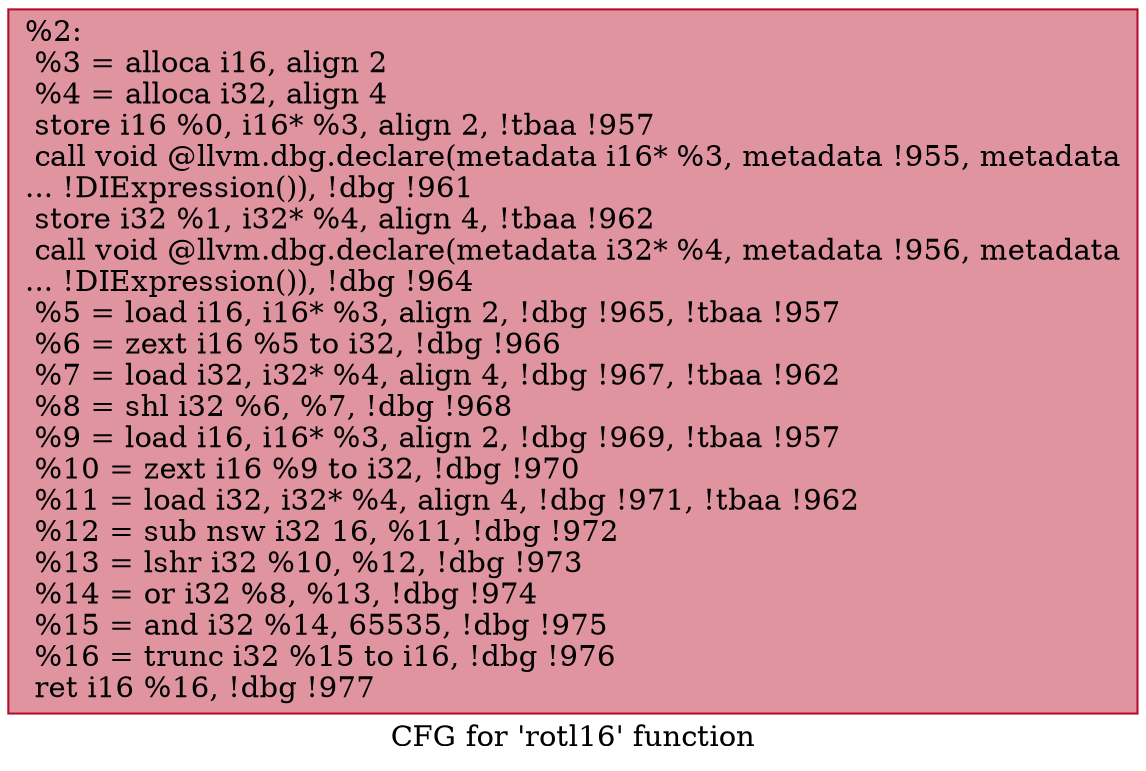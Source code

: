 digraph "CFG for 'rotl16' function" {
	label="CFG for 'rotl16' function";

	Node0x1332780 [shape=record,color="#b70d28ff", style=filled, fillcolor="#b70d2870",label="{%2:\l  %3 = alloca i16, align 2\l  %4 = alloca i32, align 4\l  store i16 %0, i16* %3, align 2, !tbaa !957\l  call void @llvm.dbg.declare(metadata i16* %3, metadata !955, metadata\l... !DIExpression()), !dbg !961\l  store i32 %1, i32* %4, align 4, !tbaa !962\l  call void @llvm.dbg.declare(metadata i32* %4, metadata !956, metadata\l... !DIExpression()), !dbg !964\l  %5 = load i16, i16* %3, align 2, !dbg !965, !tbaa !957\l  %6 = zext i16 %5 to i32, !dbg !966\l  %7 = load i32, i32* %4, align 4, !dbg !967, !tbaa !962\l  %8 = shl i32 %6, %7, !dbg !968\l  %9 = load i16, i16* %3, align 2, !dbg !969, !tbaa !957\l  %10 = zext i16 %9 to i32, !dbg !970\l  %11 = load i32, i32* %4, align 4, !dbg !971, !tbaa !962\l  %12 = sub nsw i32 16, %11, !dbg !972\l  %13 = lshr i32 %10, %12, !dbg !973\l  %14 = or i32 %8, %13, !dbg !974\l  %15 = and i32 %14, 65535, !dbg !975\l  %16 = trunc i32 %15 to i16, !dbg !976\l  ret i16 %16, !dbg !977\l}"];
}
